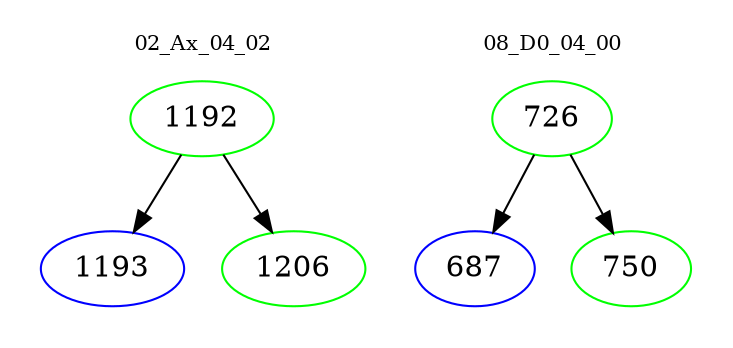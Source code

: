 digraph{
subgraph cluster_0 {
color = white
label = "02_Ax_04_02";
fontsize=10;
T0_1192 [label="1192", color="green"]
T0_1192 -> T0_1193 [color="black"]
T0_1193 [label="1193", color="blue"]
T0_1192 -> T0_1206 [color="black"]
T0_1206 [label="1206", color="green"]
}
subgraph cluster_1 {
color = white
label = "08_D0_04_00";
fontsize=10;
T1_726 [label="726", color="green"]
T1_726 -> T1_687 [color="black"]
T1_687 [label="687", color="blue"]
T1_726 -> T1_750 [color="black"]
T1_750 [label="750", color="green"]
}
}
